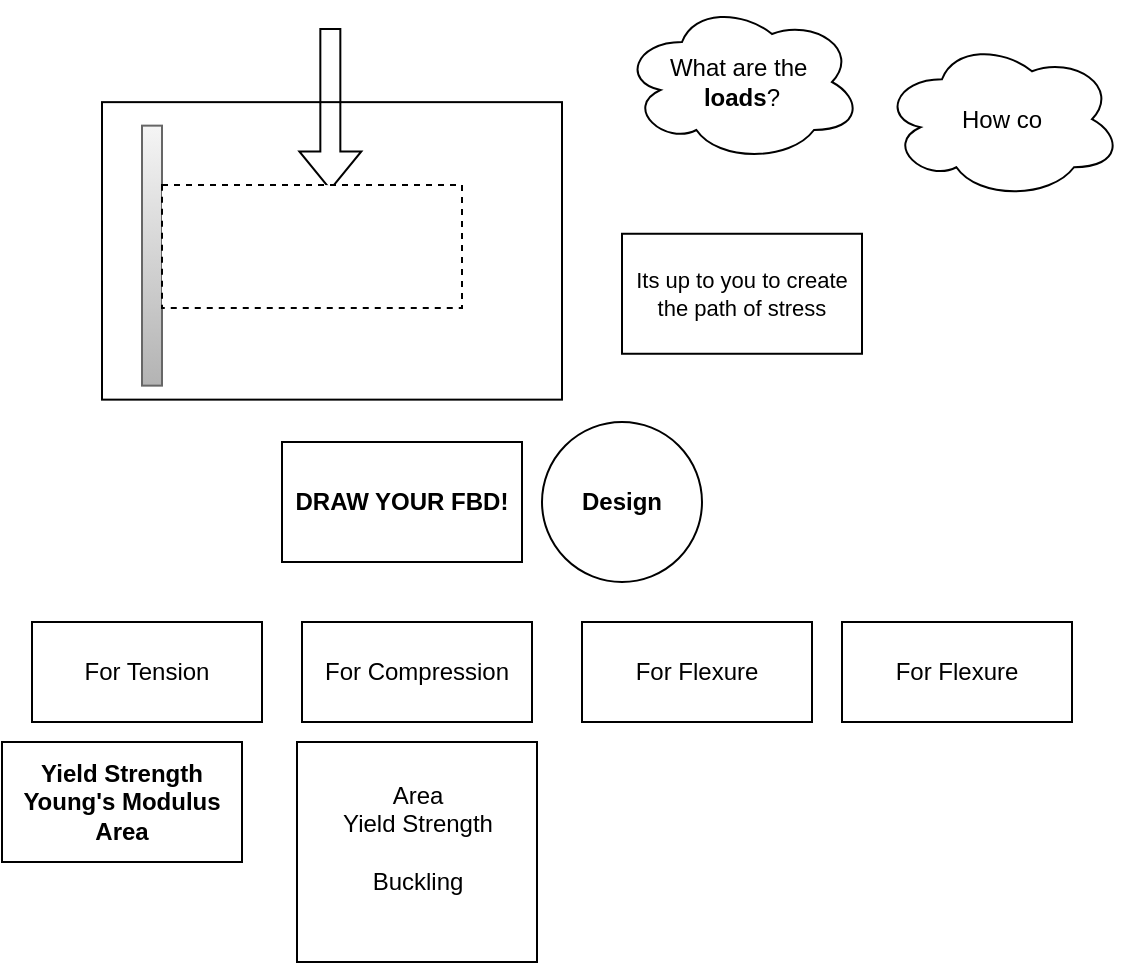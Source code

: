 <mxfile version="26.0.16">
  <diagram name="Page-1" id="vwUtHEv3MW-ciVxSL8i4">
    <mxGraphModel dx="993" dy="590" grid="1" gridSize="10" guides="1" tooltips="1" connect="1" arrows="1" fold="1" page="1" pageScale="1" pageWidth="850" pageHeight="1100" math="0" shadow="0">
      <root>
        <mxCell id="0" />
        <mxCell id="1" parent="0" />
        <mxCell id="touZf_Zq_0qJpdEKHuLS-1" value="Design" style="ellipse;whiteSpace=wrap;html=1;aspect=fixed;fontStyle=1" vertex="1" parent="1">
          <mxGeometry x="280" y="440" width="80" height="80" as="geometry" />
        </mxCell>
        <mxCell id="touZf_Zq_0qJpdEKHuLS-2" value="What are the&amp;nbsp;&lt;div&gt;&lt;b&gt;loads&lt;/b&gt;?&lt;/div&gt;" style="ellipse;shape=cloud;whiteSpace=wrap;html=1;" vertex="1" parent="1">
          <mxGeometry x="320" y="230" width="120" height="80" as="geometry" />
        </mxCell>
        <mxCell id="touZf_Zq_0qJpdEKHuLS-3" value="" style="whiteSpace=wrap;html=1;fontFamily=Helvetica;fontSize=11;fontColor=default;labelBackgroundColor=default;" vertex="1" parent="1">
          <mxGeometry x="60" y="280.07" width="230" height="148.75" as="geometry" />
        </mxCell>
        <mxCell id="touZf_Zq_0qJpdEKHuLS-4" value="" style="rounded=0;whiteSpace=wrap;html=1;fontFamily=Helvetica;fontSize=11;labelBackgroundColor=default;fillColor=#f5f5f5;gradientColor=#b3b3b3;strokeColor=#666666;" vertex="1" parent="1">
          <mxGeometry x="80" y="291.82" width="10" height="130" as="geometry" />
        </mxCell>
        <mxCell id="touZf_Zq_0qJpdEKHuLS-5" value="" style="shape=flexArrow;endArrow=classic;html=1;rounded=0;strokeColor=default;align=center;verticalAlign=middle;fontFamily=Helvetica;fontSize=11;fontColor=default;labelBackgroundColor=default;" edge="1" parent="1">
          <mxGeometry width="50" height="50" relative="1" as="geometry">
            <mxPoint x="174.17" y="242.94" as="sourcePoint" />
            <mxPoint x="174.17" y="324.19" as="targetPoint" />
          </mxGeometry>
        </mxCell>
        <mxCell id="touZf_Zq_0qJpdEKHuLS-6" value="" style="rounded=0;whiteSpace=wrap;html=1;fontFamily=Helvetica;fontSize=11;fontColor=default;labelBackgroundColor=default;dashed=1;" vertex="1" parent="1">
          <mxGeometry x="90" y="321.56" width="150" height="61.38" as="geometry" />
        </mxCell>
        <mxCell id="touZf_Zq_0qJpdEKHuLS-7" value="Its up to you to create the path of stress" style="whiteSpace=wrap;html=1;fontFamily=Helvetica;fontSize=11;fontColor=default;labelBackgroundColor=default;" vertex="1" parent="1">
          <mxGeometry x="320" y="345.88" width="120" height="60" as="geometry" />
        </mxCell>
        <mxCell id="touZf_Zq_0qJpdEKHuLS-8" value="How co" style="ellipse;shape=cloud;whiteSpace=wrap;html=1;" vertex="1" parent="1">
          <mxGeometry x="450" y="248.62" width="120" height="80" as="geometry" />
        </mxCell>
        <mxCell id="touZf_Zq_0qJpdEKHuLS-9" value="For Tension" style="rounded=0;whiteSpace=wrap;html=1;" vertex="1" parent="1">
          <mxGeometry x="25" y="540" width="115" height="50" as="geometry" />
        </mxCell>
        <mxCell id="touZf_Zq_0qJpdEKHuLS-10" value="For Compression" style="rounded=0;whiteSpace=wrap;html=1;" vertex="1" parent="1">
          <mxGeometry x="160" y="540" width="115" height="50" as="geometry" />
        </mxCell>
        <mxCell id="touZf_Zq_0qJpdEKHuLS-11" value="For Flexure" style="rounded=0;whiteSpace=wrap;html=1;" vertex="1" parent="1">
          <mxGeometry x="300" y="540" width="115" height="50" as="geometry" />
        </mxCell>
        <mxCell id="touZf_Zq_0qJpdEKHuLS-12" value="For Flexure" style="rounded=0;whiteSpace=wrap;html=1;" vertex="1" parent="1">
          <mxGeometry x="430" y="540" width="115" height="50" as="geometry" />
        </mxCell>
        <mxCell id="touZf_Zq_0qJpdEKHuLS-13" value="&lt;b&gt;Yield Strength&lt;/b&gt;&lt;div&gt;&lt;b&gt;Young&#39;s Modulus&lt;/b&gt;&lt;/div&gt;&lt;div&gt;&lt;b&gt;Area&lt;/b&gt;&lt;/div&gt;" style="whiteSpace=wrap;html=1;" vertex="1" parent="1">
          <mxGeometry x="10" y="600" width="120" height="60" as="geometry" />
        </mxCell>
        <mxCell id="touZf_Zq_0qJpdEKHuLS-14" value="Area&lt;div&gt;Yield Strength&lt;div&gt;&lt;br&gt;&lt;/div&gt;&lt;div&gt;Buckling&lt;/div&gt;&lt;div&gt;&lt;br&gt;&lt;/div&gt;&lt;/div&gt;" style="whiteSpace=wrap;html=1;" vertex="1" parent="1">
          <mxGeometry x="157.5" y="600" width="120" height="110" as="geometry" />
        </mxCell>
        <mxCell id="touZf_Zq_0qJpdEKHuLS-15" value="&lt;b&gt;DRAW YOUR FBD!&lt;/b&gt;" style="whiteSpace=wrap;html=1;" vertex="1" parent="1">
          <mxGeometry x="150" y="450" width="120" height="60" as="geometry" />
        </mxCell>
      </root>
    </mxGraphModel>
  </diagram>
</mxfile>
